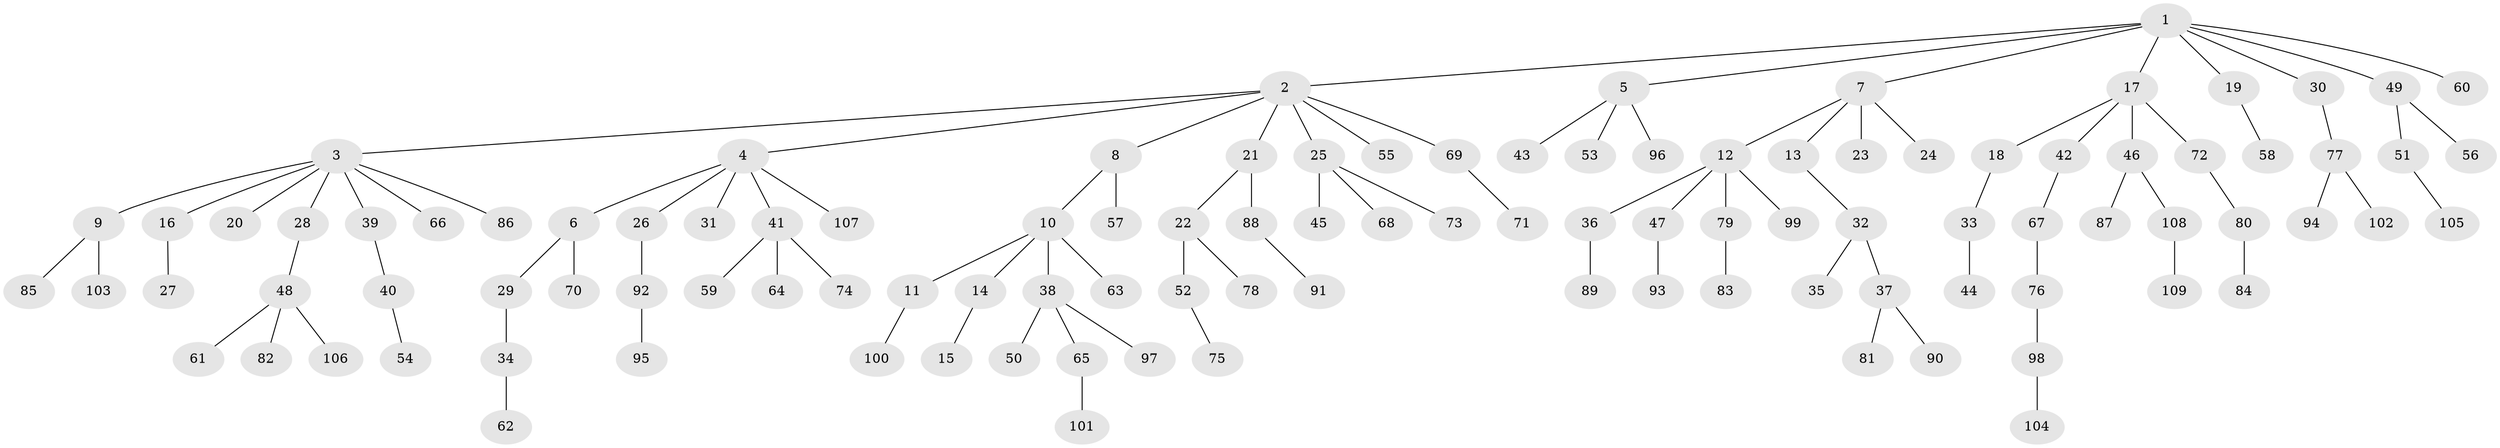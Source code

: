 // Generated by graph-tools (version 1.1) at 2025/36/03/09/25 02:36:54]
// undirected, 109 vertices, 108 edges
graph export_dot {
graph [start="1"]
  node [color=gray90,style=filled];
  1;
  2;
  3;
  4;
  5;
  6;
  7;
  8;
  9;
  10;
  11;
  12;
  13;
  14;
  15;
  16;
  17;
  18;
  19;
  20;
  21;
  22;
  23;
  24;
  25;
  26;
  27;
  28;
  29;
  30;
  31;
  32;
  33;
  34;
  35;
  36;
  37;
  38;
  39;
  40;
  41;
  42;
  43;
  44;
  45;
  46;
  47;
  48;
  49;
  50;
  51;
  52;
  53;
  54;
  55;
  56;
  57;
  58;
  59;
  60;
  61;
  62;
  63;
  64;
  65;
  66;
  67;
  68;
  69;
  70;
  71;
  72;
  73;
  74;
  75;
  76;
  77;
  78;
  79;
  80;
  81;
  82;
  83;
  84;
  85;
  86;
  87;
  88;
  89;
  90;
  91;
  92;
  93;
  94;
  95;
  96;
  97;
  98;
  99;
  100;
  101;
  102;
  103;
  104;
  105;
  106;
  107;
  108;
  109;
  1 -- 2;
  1 -- 5;
  1 -- 7;
  1 -- 17;
  1 -- 19;
  1 -- 30;
  1 -- 49;
  1 -- 60;
  2 -- 3;
  2 -- 4;
  2 -- 8;
  2 -- 21;
  2 -- 25;
  2 -- 55;
  2 -- 69;
  3 -- 9;
  3 -- 16;
  3 -- 20;
  3 -- 28;
  3 -- 39;
  3 -- 66;
  3 -- 86;
  4 -- 6;
  4 -- 26;
  4 -- 31;
  4 -- 41;
  4 -- 107;
  5 -- 43;
  5 -- 53;
  5 -- 96;
  6 -- 29;
  6 -- 70;
  7 -- 12;
  7 -- 13;
  7 -- 23;
  7 -- 24;
  8 -- 10;
  8 -- 57;
  9 -- 85;
  9 -- 103;
  10 -- 11;
  10 -- 14;
  10 -- 38;
  10 -- 63;
  11 -- 100;
  12 -- 36;
  12 -- 47;
  12 -- 79;
  12 -- 99;
  13 -- 32;
  14 -- 15;
  16 -- 27;
  17 -- 18;
  17 -- 42;
  17 -- 46;
  17 -- 72;
  18 -- 33;
  19 -- 58;
  21 -- 22;
  21 -- 88;
  22 -- 52;
  22 -- 78;
  25 -- 45;
  25 -- 68;
  25 -- 73;
  26 -- 92;
  28 -- 48;
  29 -- 34;
  30 -- 77;
  32 -- 35;
  32 -- 37;
  33 -- 44;
  34 -- 62;
  36 -- 89;
  37 -- 81;
  37 -- 90;
  38 -- 50;
  38 -- 65;
  38 -- 97;
  39 -- 40;
  40 -- 54;
  41 -- 59;
  41 -- 64;
  41 -- 74;
  42 -- 67;
  46 -- 87;
  46 -- 108;
  47 -- 93;
  48 -- 61;
  48 -- 82;
  48 -- 106;
  49 -- 51;
  49 -- 56;
  51 -- 105;
  52 -- 75;
  65 -- 101;
  67 -- 76;
  69 -- 71;
  72 -- 80;
  76 -- 98;
  77 -- 94;
  77 -- 102;
  79 -- 83;
  80 -- 84;
  88 -- 91;
  92 -- 95;
  98 -- 104;
  108 -- 109;
}
